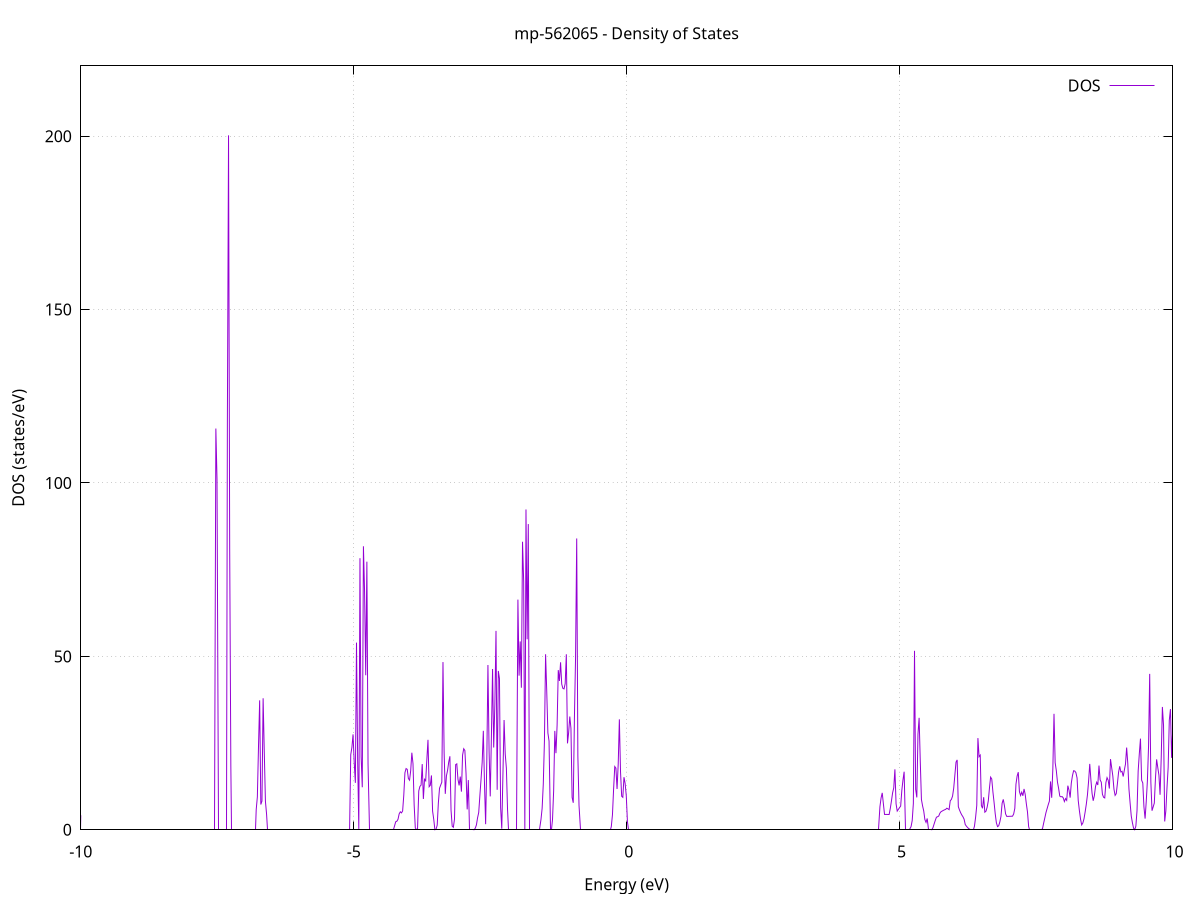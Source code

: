 set title 'mp-562065 - Density of States'
set xlabel 'Energy (eV)'
set ylabel 'DOS (states/eV)'
set grid
set xrange [-10:10]
set yrange [0:220.283]
set xzeroaxis lt -1
set terminal png size 800,600
set output 'mp-562065_dos_gnuplot.png'
plot '-' using 1:2 with lines title 'DOS'
-24.126800 0.000000
-24.105700 0.000000
-24.084500 0.000000
-24.063400 0.000000
-24.042300 0.000000
-24.021200 0.000000
-24.000000 0.000000
-23.978900 0.000000
-23.957800 0.000000
-23.936700 0.000000
-23.915600 0.000000
-23.894400 0.000000
-23.873300 0.000000
-23.852200 0.000000
-23.831100 0.000000
-23.810000 0.000000
-23.788800 0.000000
-23.767700 0.000000
-23.746600 0.000000
-23.725500 0.000000
-23.704400 0.000000
-23.683200 0.000000
-23.662100 0.000000
-23.641000 0.000000
-23.619900 0.000000
-23.598800 0.000000
-23.577600 0.000000
-23.556500 0.000000
-23.535400 0.000000
-23.514300 0.000000
-23.493100 0.000000
-23.472000 0.000000
-23.450900 0.000000
-23.429800 0.000000
-23.408700 0.000000
-23.387500 0.000000
-23.366400 0.000000
-23.345300 0.000000
-23.324200 0.000000
-23.303100 0.000000
-23.281900 0.000000
-23.260800 0.000000
-23.239700 0.000000
-23.218600 0.000000
-23.197500 0.000000
-23.176300 0.000000
-23.155200 0.000000
-23.134100 0.000000
-23.113000 0.000000
-23.091800 0.000000
-23.070700 0.000000
-23.049600 0.000000
-23.028500 0.000000
-23.007400 0.000000
-22.986200 0.000000
-22.965100 0.000000
-22.944000 0.000000
-22.922900 0.000000
-22.901800 0.000000
-22.880600 0.000000
-22.859500 0.000000
-22.838400 0.000000
-22.817300 0.000000
-22.796200 0.000000
-22.775000 0.000000
-22.753900 0.000000
-22.732800 0.000000
-22.711700 0.000000
-22.690500 0.000000
-22.669400 0.000000
-22.648300 0.000000
-22.627200 0.000000
-22.606100 0.000000
-22.584900 0.000000
-22.563800 0.000000
-22.542700 0.000000
-22.521600 0.000000
-22.500500 0.000000
-22.479300 0.000000
-22.458200 0.000000
-22.437100 0.000000
-22.416000 0.000000
-22.394900 0.000000
-22.373700 0.000000
-22.352600 0.000000
-22.331500 0.000000
-22.310400 0.000000
-22.289200 0.000000
-22.268100 0.000000
-22.247000 0.000000
-22.225900 0.000000
-22.204800 21.572200
-22.183600 105.161000
-22.162500 53.562000
-22.141400 0.000000
-22.120300 0.000000
-22.099200 0.000000
-22.078000 0.000000
-22.056900 0.000000
-22.035800 0.000000
-22.014700 0.000000
-21.993600 0.000000
-21.972400 0.000000
-21.951300 0.000000
-21.930200 0.000000
-21.909100 0.000000
-21.887900 0.000000
-21.866800 0.000000
-21.845700 0.000000
-21.824600 0.000000
-21.803500 0.000000
-21.782300 0.000000
-21.761200 0.000000
-21.740100 0.000000
-21.719000 0.000000
-21.697900 0.000000
-21.676700 0.000000
-21.655600 0.000000
-21.634500 0.000000
-21.613400 0.000000
-21.592300 0.000000
-21.571100 0.000000
-21.550000 0.000000
-21.528900 0.000000
-21.507800 0.000000
-21.486700 0.000000
-21.465500 0.000000
-21.444400 0.000000
-21.423300 0.000000
-21.402200 0.000000
-21.381000 0.000000
-21.359900 0.000000
-21.338800 0.000000
-21.317700 0.000000
-21.296600 0.000000
-21.275400 0.000000
-21.254300 0.000000
-21.233200 0.000000
-21.212100 0.000000
-21.191000 0.000000
-21.169800 0.000000
-21.148700 0.000000
-21.127600 0.000000
-21.106500 0.000000
-21.085400 0.000000
-21.064200 0.000000
-21.043100 0.000000
-21.022000 0.000000
-21.000900 0.000000
-20.979700 0.000000
-20.958600 0.000000
-20.937500 0.000000
-20.916400 0.000000
-20.895300 0.000000
-20.874100 0.000000
-20.853000 0.000000
-20.831900 0.000000
-20.810800 0.000000
-20.789700 0.000000
-20.768500 0.000000
-20.747400 0.000000
-20.726300 0.000000
-20.705200 0.000000
-20.684100 0.000000
-20.662900 0.000000
-20.641800 0.000000
-20.620700 0.000000
-20.599600 0.000000
-20.578400 0.000000
-20.557300 0.000000
-20.536200 0.000000
-20.515100 59.068400
-20.494000 0.000000
-20.472800 104.398100
-20.451700 0.000000
-20.430600 0.000000
-20.409500 0.000000
-20.388400 0.000000
-20.367200 0.000000
-20.346100 0.000000
-20.325000 0.000000
-20.303900 0.000000
-20.282800 0.000000
-20.261600 219.777800
-20.240500 0.000000
-20.219400 0.000000
-20.198300 0.000000
-20.177100 0.000000
-20.156000 0.000000
-20.134900 0.000000
-20.113800 0.000000
-20.092700 0.000000
-20.071500 0.000000
-20.050400 0.000000
-20.029300 0.000000
-20.008200 0.000000
-19.987100 0.000000
-19.965900 416.007400
-19.944800 0.000000
-19.923700 0.000000
-19.902600 0.000000
-19.881500 0.000000
-19.860300 0.000000
-19.839200 0.000000
-19.818100 0.000000
-19.797000 0.000000
-19.775800 0.000000
-19.754700 0.000000
-19.733600 0.000000
-19.712500 0.000000
-19.691400 0.000000
-19.670200 0.000000
-19.649100 0.000000
-19.628000 0.000000
-19.606900 0.000000
-19.585800 0.000000
-19.564600 0.000000
-19.543500 0.000000
-19.522400 0.000000
-19.501300 0.000000
-19.480200 0.000000
-19.459000 0.000000
-19.437900 0.000000
-19.416800 0.000000
-19.395700 0.000000
-19.374600 0.000000
-19.353400 0.000000
-19.332300 0.000000
-19.311200 0.000000
-19.290100 0.000000
-19.268900 0.000000
-19.247800 0.000000
-19.226700 0.000000
-19.205600 0.000000
-19.184500 0.000000
-19.163300 0.000000
-19.142200 0.000000
-19.121100 0.000000
-19.100000 0.000000
-19.078900 0.000000
-19.057700 0.000000
-19.036600 0.000000
-19.015500 371.354800
-18.994400 0.000000
-18.973300 150.898400
-18.952100 23.379700
-18.931000 0.000000
-18.909900 0.000000
-18.888800 0.000000
-18.867600 0.000000
-18.846500 0.000000
-18.825400 0.000000
-18.804300 0.000000
-18.783200 0.000000
-18.762000 0.000000
-18.740900 0.000000
-18.719800 0.000000
-18.698700 0.000000
-18.677600 0.000000
-18.656400 0.000000
-18.635300 0.000000
-18.614200 0.000000
-18.593100 0.000000
-18.572000 0.000000
-18.550800 0.000000
-18.529700 0.000000
-18.508600 0.000000
-18.487500 0.000000
-18.466300 0.000000
-18.445200 0.000000
-18.424100 0.000000
-18.403000 0.000000
-18.381900 0.000000
-18.360700 0.000000
-18.339600 0.000000
-18.318500 0.000000
-18.297400 0.000000
-18.276300 0.000000
-18.255100 0.000000
-18.234000 0.000000
-18.212900 0.000000
-18.191800 0.000000
-18.170700 0.000000
-18.149500 0.000000
-18.128400 0.000000
-18.107300 0.000000
-18.086200 0.000000
-18.065000 0.000000
-18.043900 0.000000
-18.022800 0.000000
-18.001700 47.413800
-17.980600 56.387500
-17.959400 0.000000
-17.938300 202.748300
-17.917200 0.000000
-17.896100 0.000000
-17.875000 0.000000
-17.853800 0.000000
-17.832700 0.000000
-17.811600 0.000000
-17.790500 0.000000
-17.769400 0.000000
-17.748200 0.000000
-17.727100 0.000000
-17.706000 0.000000
-17.684900 0.000000
-17.663700 0.000000
-17.642600 0.000000
-17.621500 0.000000
-17.600400 0.000000
-17.579300 0.000000
-17.558100 0.000000
-17.537000 0.000000
-17.515900 0.000000
-17.494800 0.000000
-17.473700 0.000000
-17.452500 0.000000
-17.431400 0.000000
-17.410300 0.000000
-17.389200 0.000000
-17.368100 0.000000
-17.346900 0.000000
-17.325800 0.000000
-17.304700 0.000000
-17.283600 0.000000
-17.262500 0.000000
-17.241300 0.000000
-17.220200 0.000000
-17.199100 0.000000
-17.178000 0.000000
-17.156800 0.000000
-17.135700 0.000000
-17.114600 0.000000
-17.093500 0.000000
-17.072400 0.000000
-17.051200 0.000000
-17.030100 0.000000
-17.009000 0.000000
-16.987900 0.000000
-16.966800 0.000000
-16.945600 0.000000
-16.924500 0.000000
-16.903400 0.000000
-16.882300 0.000000
-16.861200 0.000000
-16.840000 0.000000
-16.818900 0.000000
-16.797800 0.000000
-16.776700 0.000000
-16.755500 0.000000
-16.734400 0.000000
-16.713300 0.000000
-16.692200 0.000000
-16.671100 0.000000
-16.649900 0.000000
-16.628800 0.000000
-16.607700 0.000000
-16.586600 0.000000
-16.565500 0.000000
-16.544300 0.000000
-16.523200 0.000000
-16.502100 0.000000
-16.481000 0.000000
-16.459900 0.000000
-16.438700 0.000000
-16.417600 0.000000
-16.396500 0.000000
-16.375400 0.000000
-16.354200 0.000000
-16.333100 0.000000
-16.312000 0.000000
-16.290900 0.000000
-16.269800 0.000000
-16.248600 0.000000
-16.227500 0.000000
-16.206400 0.000000
-16.185300 0.000000
-16.164200 0.000000
-16.143000 0.000000
-16.121900 0.000000
-16.100800 0.000000
-16.079700 0.000000
-16.058600 0.000000
-16.037400 0.000000
-16.016300 0.000000
-15.995200 0.000000
-15.974100 0.000000
-15.952900 0.000000
-15.931800 0.000000
-15.910700 0.000000
-15.889600 0.000000
-15.868500 0.000000
-15.847300 0.000000
-15.826200 0.000000
-15.805100 0.000000
-15.784000 0.000000
-15.762900 0.000000
-15.741700 0.000000
-15.720600 0.000000
-15.699500 0.000000
-15.678400 0.000000
-15.657300 0.000000
-15.636100 0.000000
-15.615000 0.000000
-15.593900 0.000000
-15.572800 0.000000
-15.551600 0.000000
-15.530500 0.000000
-15.509400 0.000000
-15.488300 0.000000
-15.467200 0.000000
-15.446000 0.000000
-15.424900 0.000000
-15.403800 0.000000
-15.382700 0.000000
-15.361600 0.000000
-15.340400 0.000000
-15.319300 0.000000
-15.298200 0.000000
-15.277100 0.000000
-15.256000 0.000000
-15.234800 0.000000
-15.213700 0.000000
-15.192600 0.000000
-15.171500 0.000000
-15.150400 0.000000
-15.129200 0.000000
-15.108100 0.000000
-15.087000 0.000000
-15.065900 0.000000
-15.044700 0.000000
-15.023600 0.000000
-15.002500 0.000000
-14.981400 0.000000
-14.960300 0.000000
-14.939100 0.000000
-14.918000 0.000000
-14.896900 0.000000
-14.875800 0.000000
-14.854700 0.000000
-14.833500 0.000000
-14.812400 0.000000
-14.791300 0.000000
-14.770200 0.000000
-14.749100 0.000000
-14.727900 0.000000
-14.706800 0.000000
-14.685700 0.000000
-14.664600 0.000000
-14.643400 0.000000
-14.622300 0.000000
-14.601200 0.000000
-14.580100 0.000000
-14.559000 0.000000
-14.537800 0.000000
-14.516700 0.000000
-14.495600 0.000000
-14.474500 0.000000
-14.453400 0.000000
-14.432200 0.000000
-14.411100 0.000000
-14.390000 0.000000
-14.368900 0.000000
-14.347800 0.000000
-14.326600 0.000000
-14.305500 0.000000
-14.284400 0.000000
-14.263300 0.000000
-14.242100 0.000000
-14.221000 0.000000
-14.199900 0.000000
-14.178800 0.000000
-14.157700 0.000000
-14.136500 0.000000
-14.115400 0.000000
-14.094300 0.000000
-14.073200 0.000000
-14.052100 0.000000
-14.030900 0.000000
-14.009800 0.000000
-13.988700 0.000000
-13.967600 0.000000
-13.946500 0.000000
-13.925300 0.000000
-13.904200 0.000000
-13.883100 0.000000
-13.862000 0.000000
-13.840800 0.000000
-13.819700 0.000000
-13.798600 0.000000
-13.777500 0.000000
-13.756400 0.000000
-13.735200 0.000000
-13.714100 0.000000
-13.693000 0.000000
-13.671900 0.000000
-13.650800 0.000000
-13.629600 0.000000
-13.608500 0.000000
-13.587400 0.000000
-13.566300 0.000000
-13.545200 0.000000
-13.524000 0.000000
-13.502900 0.000000
-13.481800 0.000000
-13.460700 0.000000
-13.439500 0.000000
-13.418400 0.000000
-13.397300 0.000000
-13.376200 0.000000
-13.355100 0.000000
-13.333900 0.000000
-13.312800 0.000000
-13.291700 0.000000
-13.270600 0.000000
-13.249500 0.000000
-13.228300 0.000000
-13.207200 0.000000
-13.186100 0.000000
-13.165000 0.000000
-13.143900 0.000000
-13.122700 0.000000
-13.101600 0.000000
-13.080500 0.000000
-13.059400 0.000000
-13.038300 0.000000
-13.017100 0.000000
-12.996000 0.000000
-12.974900 0.000000
-12.953800 0.000000
-12.932600 0.000000
-12.911500 0.000000
-12.890400 0.000000
-12.869300 0.000000
-12.848200 0.000000
-12.827000 0.000000
-12.805900 0.000000
-12.784800 0.000000
-12.763700 0.000000
-12.742600 0.000000
-12.721400 0.000000
-12.700300 0.000000
-12.679200 0.000000
-12.658100 0.000000
-12.637000 0.000000
-12.615800 0.000000
-12.594700 0.000000
-12.573600 0.000000
-12.552500 0.000000
-12.531300 0.000000
-12.510200 0.000000
-12.489100 0.000000
-12.468000 0.000000
-12.446900 0.000000
-12.425700 0.000000
-12.404600 0.000000
-12.383500 0.000000
-12.362400 0.000000
-12.341300 0.000000
-12.320100 0.000000
-12.299000 0.000000
-12.277900 0.000000
-12.256800 0.000000
-12.235700 0.000000
-12.214500 0.000000
-12.193400 0.000000
-12.172300 0.000000
-12.151200 0.000000
-12.130000 0.000000
-12.108900 0.000000
-12.087800 0.000000
-12.066700 0.000000
-12.045600 0.000000
-12.024400 0.000000
-12.003300 0.000000
-11.982200 0.000000
-11.961100 0.000000
-11.940000 0.000000
-11.918800 0.000000
-11.897700 0.000000
-11.876600 0.000000
-11.855500 0.000000
-11.834400 0.000000
-11.813200 0.000000
-11.792100 0.000000
-11.771000 0.000000
-11.749900 0.000000
-11.728700 0.000000
-11.707600 0.000000
-11.686500 0.000000
-11.665400 0.000000
-11.644300 0.000000
-11.623100 0.000000
-11.602000 0.000000
-11.580900 0.000000
-11.559800 0.000000
-11.538700 0.000000
-11.517500 0.000000
-11.496400 0.000000
-11.475300 0.000000
-11.454200 0.000000
-11.433100 0.000000
-11.411900 0.000000
-11.390800 0.000000
-11.369700 0.000000
-11.348600 0.000000
-11.327500 0.000000
-11.306300 0.000000
-11.285200 0.000000
-11.264100 0.000000
-11.243000 0.000000
-11.221800 0.000000
-11.200700 0.000000
-11.179600 0.000000
-11.158500 0.000000
-11.137400 0.000000
-11.116200 0.000000
-11.095100 0.000000
-11.074000 0.000000
-11.052900 0.000000
-11.031800 0.000000
-11.010600 0.000000
-10.989500 0.000000
-10.968400 0.000000
-10.947300 0.000000
-10.926200 0.000000
-10.905000 0.676300
-10.883900 68.681500
-10.862800 84.867200
-10.841700 18.484900
-10.820500 0.000000
-10.799400 0.000000
-10.778300 0.000000
-10.757200 0.000000
-10.736100 0.000000
-10.714900 0.000000
-10.693800 0.000000
-10.672700 0.000000
-10.651600 0.000000
-10.630500 0.000000
-10.609300 0.000000
-10.588200 0.000000
-10.567100 0.000000
-10.546000 0.000000
-10.524900 0.000000
-10.503700 0.000000
-10.482600 0.000000
-10.461500 0.000000
-10.440400 0.000000
-10.419200 0.000000
-10.398100 15.605800
-10.377000 67.576800
-10.355900 82.875000
-10.334800 0.000000
-10.313600 0.000000
-10.292500 0.000000
-10.271400 0.000000
-10.250300 0.000000
-10.229200 0.000000
-10.208000 0.000000
-10.186900 0.000000
-10.165800 0.000000
-10.144700 0.000000
-10.123600 0.000000
-10.102400 0.000000
-10.081300 15.354600
-10.060200 59.572700
-10.039100 64.663800
-10.017900 27.513200
-9.996800 0.000000
-9.975700 0.000000
-9.954600 0.000000
-9.933500 0.000000
-9.912300 0.000000
-9.891200 0.000000
-9.870100 0.000000
-9.849000 0.000000
-9.827900 0.000000
-9.806700 0.000000
-9.785600 0.000000
-9.764500 0.000000
-9.743400 0.000000
-9.722300 0.000000
-9.701100 0.000000
-9.680000 0.000000
-9.658900 0.000000
-9.637800 0.000000
-9.616600 0.000000
-9.595500 0.000000
-9.574400 0.000000
-9.553300 0.000000
-9.532200 0.000000
-9.511000 0.000000
-9.489900 0.000000
-9.468800 0.000000
-9.447700 0.000000
-9.426600 0.000000
-9.405400 0.000000
-9.384300 0.000000
-9.363200 0.000000
-9.342100 0.000000
-9.321000 0.000000
-9.299800 0.000000
-9.278700 0.000000
-9.257600 0.000000
-9.236500 0.000000
-9.215400 0.000000
-9.194200 0.000000
-9.173100 0.000000
-9.152000 0.000000
-9.130900 0.000000
-9.109700 0.000000
-9.088600 0.000000
-9.067500 0.000000
-9.046400 0.000000
-9.025300 0.000000
-9.004100 0.000000
-8.983000 0.000000
-8.961900 0.000000
-8.940800 0.000000
-8.919700 0.000000
-8.898500 0.000000
-8.877400 0.000000
-8.856300 0.000000
-8.835200 0.000000
-8.814100 0.000000
-8.792900 0.000000
-8.771800 0.000000
-8.750700 0.000000
-8.729600 0.000000
-8.708400 0.000000
-8.687300 0.000000
-8.666200 0.000000
-8.645100 0.000000
-8.624000 0.000000
-8.602800 0.000000
-8.581700 0.000000
-8.560600 0.000000
-8.539500 0.000000
-8.518400 0.000000
-8.497200 0.000000
-8.476100 0.000000
-8.455000 0.000000
-8.433900 0.000000
-8.412800 0.000000
-8.391600 0.000000
-8.370500 0.000000
-8.349400 0.000000
-8.328300 0.000000
-8.307100 0.000000
-8.286000 0.000000
-8.264900 0.000000
-8.243800 0.000000
-8.222700 0.000000
-8.201500 0.000000
-8.180400 0.000000
-8.159300 0.000000
-8.138200 0.000000
-8.117100 0.000000
-8.095900 0.000000
-8.074800 0.000000
-8.053700 0.000000
-8.032600 0.000000
-8.011500 0.000000
-7.990300 0.000000
-7.969200 0.000000
-7.948100 0.000000
-7.927000 0.000000
-7.905800 0.000000
-7.884700 0.000000
-7.863600 0.000000
-7.842500 0.000000
-7.821400 0.000000
-7.800200 0.000000
-7.779100 0.000000
-7.758000 0.000000
-7.736900 0.000000
-7.715800 0.000000
-7.694600 0.000000
-7.673500 0.000000
-7.652400 0.000000
-7.631300 0.000000
-7.610200 0.000000
-7.589000 0.000000
-7.567900 0.000000
-7.546800 0.000000
-7.525700 115.705500
-7.504500 101.117400
-7.483400 0.000000
-7.462300 0.000000
-7.441200 0.000000
-7.420100 0.000000
-7.398900 0.000000
-7.377800 0.000000
-7.356700 0.000000
-7.335600 0.000000
-7.314500 117.747800
-7.293300 200.257300
-7.272200 80.690200
-7.251100 18.277200
-7.230000 0.000000
-7.208900 0.000000
-7.187700 0.000000
-7.166600 0.000000
-7.145500 0.000000
-7.124400 0.000000
-7.103300 0.000000
-7.082100 0.000000
-7.061000 0.000000
-7.039900 0.000000
-7.018800 0.000000
-6.997600 0.000000
-6.976500 0.000000
-6.955400 0.000000
-6.934300 0.000000
-6.913200 0.000000
-6.892000 0.000000
-6.870900 0.000000
-6.849800 0.000000
-6.828700 0.000000
-6.807600 0.000000
-6.786400 5.817400
-6.765300 9.480800
-6.744200 24.183800
-6.723100 37.332500
-6.702000 7.287400
-6.680800 8.277600
-6.659700 37.913200
-6.638600 22.484000
-6.617500 8.189900
-6.596300 4.470800
-6.575200 0.000000
-6.554100 0.000000
-6.533000 0.000000
-6.511900 0.000000
-6.490700 0.000000
-6.469600 0.000000
-6.448500 0.000000
-6.427400 0.000000
-6.406300 0.000000
-6.385100 0.000000
-6.364000 0.000000
-6.342900 0.000000
-6.321800 0.000000
-6.300700 0.000000
-6.279500 0.000000
-6.258400 0.000000
-6.237300 0.000000
-6.216200 0.000000
-6.195000 0.000000
-6.173900 0.000000
-6.152800 0.000000
-6.131700 0.000000
-6.110600 0.000000
-6.089400 0.000000
-6.068300 0.000000
-6.047200 0.000000
-6.026100 0.000000
-6.005000 0.000000
-5.983800 0.000000
-5.962700 0.000000
-5.941600 0.000000
-5.920500 0.000000
-5.899400 0.000000
-5.878200 0.000000
-5.857100 0.000000
-5.836000 0.000000
-5.814900 0.000000
-5.793700 0.000000
-5.772600 0.000000
-5.751500 0.000000
-5.730400 0.000000
-5.709300 0.000000
-5.688100 0.000000
-5.667000 0.000000
-5.645900 0.000000
-5.624800 0.000000
-5.603700 0.000000
-5.582500 0.000000
-5.561400 0.000000
-5.540300 0.000000
-5.519200 0.000000
-5.498100 0.000000
-5.476900 0.000000
-5.455800 0.000000
-5.434700 0.000000
-5.413600 0.000000
-5.392400 0.000000
-5.371300 0.000000
-5.350200 0.000000
-5.329100 0.000000
-5.308000 0.000000
-5.286800 0.000000
-5.265700 0.000000
-5.244600 0.000000
-5.223500 0.000000
-5.202400 0.000000
-5.181200 0.000000
-5.160100 0.000000
-5.139000 0.000000
-5.117900 0.000000
-5.096800 0.000000
-5.075600 0.124400
-5.054500 21.639500
-5.033400 23.743100
-5.012300 27.513300
-4.991200 19.485900
-4.970000 13.531600
-4.948900 53.978400
-4.927800 20.090100
-4.906700 0.241800
-4.885500 78.308200
-4.864400 21.073500
-4.843300 12.254800
-4.822200 81.747200
-4.801100 68.624700
-4.779900 44.564800
-4.758800 77.320000
-4.737700 19.036500
-4.716600 0.000000
-4.695500 0.000000
-4.674300 0.000000
-4.653200 0.000000
-4.632100 0.000000
-4.611000 0.000000
-4.589900 0.000000
-4.568700 0.000000
-4.547600 0.000000
-4.526500 0.000000
-4.505400 0.000000
-4.484200 0.000000
-4.463100 0.000000
-4.442000 0.000000
-4.420900 0.000000
-4.399800 0.000000
-4.378600 0.000000
-4.357500 0.000000
-4.336400 0.000000
-4.315300 0.000000
-4.294200 0.000000
-4.273000 0.000000
-4.251900 1.121600
-4.230800 2.309300
-4.209700 2.461400
-4.188600 3.024400
-4.167400 4.581300
-4.146300 5.179000
-4.125200 4.869100
-4.104100 5.414200
-4.082900 9.944000
-4.061800 16.452200
-4.040700 17.655200
-4.019600 17.429100
-3.998500 14.767000
-3.977300 14.301900
-3.956200 17.064900
-3.935100 22.219700
-3.914000 19.074400
-3.892900 7.205000
-3.871700 0.520000
-3.850600 0.000000
-3.829500 0.000000
-3.808400 11.201800
-3.787300 12.502800
-3.766100 12.880400
-3.745000 18.945000
-3.723900 8.874500
-3.702800 14.552400
-3.681600 14.122300
-3.660500 20.221800
-3.639400 25.933600
-3.618300 12.416200
-3.597200 12.825600
-3.576000 15.674500
-3.554900 5.376500
-3.533800 2.978700
-3.512700 0.000000
-3.491600 0.153400
-3.470400 1.350100
-3.449300 7.752200
-3.428200 11.974000
-3.407100 12.860700
-3.386000 13.736700
-3.364800 48.364600
-3.343700 22.220600
-3.322600 10.359400
-3.301500 15.547800
-3.280300 17.160100
-3.259200 19.559200
-3.238100 21.197500
-3.217000 5.618400
-3.195900 1.034600
-3.174700 0.715600
-3.153600 3.081900
-3.132500 18.788000
-3.111400 19.010600
-3.090300 14.585100
-3.069100 12.788300
-3.048000 15.345600
-3.026900 10.991300
-3.005800 21.535300
-2.984700 23.369100
-2.963500 22.849900
-2.942400 16.189100
-2.921300 5.871000
-2.900200 14.333400
-2.879100 0.000000
-2.857900 0.000000
-2.836800 0.000000
-2.815700 0.000000
-2.794600 0.004200
-2.773400 0.446800
-2.752300 1.382500
-2.731200 3.442300
-2.710100 4.978000
-2.689000 9.809400
-2.667800 14.477400
-2.646700 19.446200
-2.625600 28.531500
-2.604500 13.431800
-2.583400 1.611900
-2.562200 19.557900
-2.541100 47.518400
-2.520000 22.590500
-2.498900 9.618600
-2.477800 26.699600
-2.456600 46.350200
-2.435500 23.712400
-2.414400 36.086600
-2.393300 57.363500
-2.372100 11.537600
-2.351000 45.804600
-2.329900 43.621200
-2.308800 6.395700
-2.287700 0.303700
-2.266500 15.923200
-2.245400 31.647800
-2.224300 21.811700
-2.203200 17.779100
-2.182100 5.854900
-2.160900 0.000000
-2.139800 0.000000
-2.118700 0.000000
-2.097600 0.000000
-2.076500 0.000000
-2.055300 0.000000
-2.034200 0.000000
-2.013100 0.000000
-1.992000 66.373400
-1.970800 44.448200
-1.949700 54.318000
-1.928600 40.960800
-1.907500 83.060400
-1.886400 71.565200
-1.865200 0.000000
-1.844100 92.360200
-1.823000 54.940800
-1.801900 88.152400
-1.780800 0.000000
-1.759600 0.000000
-1.738500 0.000000
-1.717400 0.000000
-1.696300 0.000000
-1.675200 0.000000
-1.654000 0.000000
-1.632900 0.000000
-1.611800 0.000000
-1.590700 0.000000
-1.569500 2.941100
-1.548400 6.161300
-1.527300 13.096700
-1.506200 25.541000
-1.485100 50.616900
-1.463900 39.963300
-1.442800 27.924400
-1.421700 25.584900
-1.400600 0.000000
-1.379500 0.000000
-1.358300 2.927000
-1.337200 11.242700
-1.316100 28.511500
-1.295000 22.080900
-1.273900 30.173600
-1.252700 46.046100
-1.231600 42.919300
-1.210500 48.287100
-1.189400 42.004200
-1.168200 40.774100
-1.147100 40.622300
-1.126000 42.159500
-1.104900 50.609100
-1.083800 24.915600
-1.062600 28.033100
-1.041500 32.662200
-1.020400 29.249200
-0.999300 9.349200
-0.978200 7.781300
-0.957000 32.151200
-0.935900 49.666400
-0.914800 83.997400
-0.893700 21.241900
-0.872600 7.039700
-0.851400 0.000000
-0.830300 0.000000
-0.809200 0.000000
-0.788100 0.000000
-0.767000 0.000000
-0.745800 0.000000
-0.724700 0.000000
-0.703600 0.000000
-0.682500 0.000000
-0.661300 0.000000
-0.640200 0.000000
-0.619100 0.000000
-0.598000 0.000000
-0.576900 0.000000
-0.555700 0.000000
-0.534600 0.000000
-0.513500 0.000000
-0.492400 0.000000
-0.471300 0.000000
-0.450100 0.000000
-0.429000 0.000000
-0.407900 0.000000
-0.386800 0.000000
-0.365700 0.000000
-0.344500 0.000000
-0.323400 0.000000
-0.302300 0.000000
-0.281200 0.917300
-0.260000 4.302300
-0.238900 11.750800
-0.217800 18.229900
-0.196700 17.763700
-0.175600 11.762400
-0.154400 18.999200
-0.133300 31.848900
-0.112200 16.721500
-0.091100 9.669600
-0.070000 9.357400
-0.048800 15.159900
-0.027700 13.376600
-0.006600 9.764000
0.014500 2.315900
0.035600 0.000400
0.056800 0.000000
0.077900 0.000000
0.099000 0.000000
0.120100 0.000000
0.141300 0.000000
0.162400 0.000000
0.183500 0.000000
0.204600 0.000000
0.225700 0.000000
0.246900 0.000000
0.268000 0.000000
0.289100 0.000000
0.310200 0.000000
0.331300 0.000000
0.352500 0.000000
0.373600 0.000000
0.394700 0.000000
0.415800 0.000000
0.436900 0.000000
0.458100 0.000000
0.479200 0.000000
0.500300 0.000000
0.521400 0.000000
0.542600 0.000000
0.563700 0.000000
0.584800 0.000000
0.605900 0.000000
0.627000 0.000000
0.648200 0.000000
0.669300 0.000000
0.690400 0.000000
0.711500 0.000000
0.732600 0.000000
0.753800 0.000000
0.774900 0.000000
0.796000 0.000000
0.817100 0.000000
0.838200 0.000000
0.859400 0.000000
0.880500 0.000000
0.901600 0.000000
0.922700 0.000000
0.943900 0.000000
0.965000 0.000000
0.986100 0.000000
1.007200 0.000000
1.028300 0.000000
1.049500 0.000000
1.070600 0.000000
1.091700 0.000000
1.112800 0.000000
1.133900 0.000000
1.155100 0.000000
1.176200 0.000000
1.197300 0.000000
1.218400 0.000000
1.239500 0.000000
1.260700 0.000000
1.281800 0.000000
1.302900 0.000000
1.324000 0.000000
1.345100 0.000000
1.366300 0.000000
1.387400 0.000000
1.408500 0.000000
1.429600 0.000000
1.450800 0.000000
1.471900 0.000000
1.493000 0.000000
1.514100 0.000000
1.535200 0.000000
1.556400 0.000000
1.577500 0.000000
1.598600 0.000000
1.619700 0.000000
1.640800 0.000000
1.662000 0.000000
1.683100 0.000000
1.704200 0.000000
1.725300 0.000000
1.746400 0.000000
1.767600 0.000000
1.788700 0.000000
1.809800 0.000000
1.830900 0.000000
1.852100 0.000000
1.873200 0.000000
1.894300 0.000000
1.915400 0.000000
1.936500 0.000000
1.957700 0.000000
1.978800 0.000000
1.999900 0.000000
2.021000 0.000000
2.042100 0.000000
2.063300 0.000000
2.084400 0.000000
2.105500 0.000000
2.126600 0.000000
2.147700 0.000000
2.168900 0.000000
2.190000 0.000000
2.211100 0.000000
2.232200 0.000000
2.253400 0.000000
2.274500 0.000000
2.295600 0.000000
2.316700 0.000000
2.337800 0.000000
2.359000 0.000000
2.380100 0.000000
2.401200 0.000000
2.422300 0.000000
2.443400 0.000000
2.464600 0.000000
2.485700 0.000000
2.506800 0.000000
2.527900 0.000000
2.549000 0.000000
2.570200 0.000000
2.591300 0.000000
2.612400 0.000000
2.633500 0.000000
2.654700 0.000000
2.675800 0.000000
2.696900 0.000000
2.718000 0.000000
2.739100 0.000000
2.760300 0.000000
2.781400 0.000000
2.802500 0.000000
2.823600 0.000000
2.844700 0.000000
2.865900 0.000000
2.887000 0.000000
2.908100 0.000000
2.929200 0.000000
2.950300 0.000000
2.971500 0.000000
2.992600 0.000000
3.013700 0.000000
3.034800 0.000000
3.056000 0.000000
3.077100 0.000000
3.098200 0.000000
3.119300 0.000000
3.140400 0.000000
3.161600 0.000000
3.182700 0.000000
3.203800 0.000000
3.224900 0.000000
3.246000 0.000000
3.267200 0.000000
3.288300 0.000000
3.309400 0.000000
3.330500 0.000000
3.351600 0.000000
3.372800 0.000000
3.393900 0.000000
3.415000 0.000000
3.436100 0.000000
3.457200 0.000000
3.478400 0.000000
3.499500 0.000000
3.520600 0.000000
3.541700 0.000000
3.562900 0.000000
3.584000 0.000000
3.605100 0.000000
3.626200 0.000000
3.647300 0.000000
3.668500 0.000000
3.689600 0.000000
3.710700 0.000000
3.731800 0.000000
3.752900 0.000000
3.774100 0.000000
3.795200 0.000000
3.816300 0.000000
3.837400 0.000000
3.858500 0.000000
3.879700 0.000000
3.900800 0.000000
3.921900 0.000000
3.943000 0.000000
3.964200 0.000000
3.985300 0.000000
4.006400 0.000000
4.027500 0.000000
4.048600 0.000000
4.069800 0.000000
4.090900 0.000000
4.112000 0.000000
4.133100 0.000000
4.154200 0.000000
4.175400 0.000000
4.196500 0.000000
4.217600 0.000000
4.238700 0.000000
4.259800 0.000000
4.281000 0.000000
4.302100 0.000000
4.323200 0.000000
4.344300 0.000000
4.365500 0.000000
4.386600 0.000000
4.407700 0.000000
4.428800 0.000000
4.449900 0.000000
4.471100 0.000000
4.492200 0.000000
4.513300 0.000000
4.534400 0.000000
4.555500 0.000000
4.576700 0.000000
4.597800 0.000000
4.618900 0.000000
4.640000 6.620600
4.661100 9.168200
4.682300 10.644100
4.703400 7.497100
4.724500 4.425900
4.745600 4.421200
4.766800 4.417000
4.787900 4.413200
4.809000 4.410000
4.830100 6.169100
4.851200 8.301500
4.872400 10.658900
4.893500 12.090300
4.914600 17.430000
4.935700 7.491300
4.956800 5.398900
4.978000 5.886800
4.999100 6.368100
5.020200 6.842700
5.041300 11.374700
5.062400 14.376700
5.083600 16.741100
5.104700 0.000000
5.125800 0.000000
5.146900 0.000000
5.168100 0.000000
5.189200 0.000000
5.210300 0.902900
5.231400 2.653200
5.252500 7.567400
5.273700 51.618100
5.294800 11.639100
5.315900 9.331700
5.337000 27.548600
5.358100 32.282000
5.379300 19.683400
5.400400 8.728500
5.421500 6.896800
5.442600 5.410300
5.463700 2.925800
5.484900 2.127600
5.506000 3.256700
5.527100 0.000000
5.548200 0.000000
5.569300 0.000000
5.590500 0.014100
5.611600 0.603800
5.632700 1.660800
5.653800 2.689400
5.675000 3.618400
5.696100 3.760400
5.717200 3.949300
5.738300 4.781800
5.759400 5.210400
5.780600 5.400100
5.801700 5.586700
5.822800 5.748000
5.843900 5.883900
5.865000 6.213100
5.886200 6.040400
5.907300 5.803500
5.928400 8.366800
5.949500 8.752000
5.970600 9.710600
5.991800 11.990900
6.012900 15.747600
6.034000 19.508500
6.055100 20.147600
6.076300 6.660200
6.097400 5.722100
6.118500 4.926200
6.139600 4.272600
6.160700 3.761300
6.181900 3.066500
6.203000 1.526200
6.224100 1.044100
6.245200 0.655600
6.266300 0.351200
6.287500 0.131200
6.308600 0.000000
6.329700 0.000000
6.350800 0.000000
6.371900 1.029000
6.393100 3.627100
6.414200 7.021500
6.435300 26.439700
6.456400 21.073500
6.477600 21.518000
6.498700 6.967600
6.519800 6.194300
6.540900 9.390800
6.562000 5.067700
6.583200 5.361000
6.604300 6.508100
6.625400 8.338400
6.646500 12.020300
6.667600 15.182800
6.688800 14.646900
6.709900 10.945100
6.731000 7.938600
6.752100 4.630400
6.773200 2.054900
6.794400 0.913900
6.815500 1.133300
6.836600 2.237700
6.857700 3.859800
6.878900 7.667300
6.900000 8.761100
6.921100 6.923700
6.942200 4.579500
6.963300 3.858900
6.984500 3.867800
7.005600 3.878100
7.026700 3.889700
7.047800 3.902600
7.068900 3.916900
7.090100 4.545400
7.111200 6.160200
7.132300 13.142500
7.153400 15.492100
7.174500 16.605800
7.195700 10.980300
7.216800 9.885800
7.237900 10.837100
7.259000 9.802100
7.280200 11.770400
7.301300 10.241000
7.322400 7.492200
7.343500 5.109600
7.364600 0.909300
7.385800 0.000000
7.406900 0.000000
7.428000 0.000000
7.449100 0.000000
7.470200 0.000000
7.491400 0.000000
7.512500 0.000000
7.533600 0.000000
7.554700 0.000000
7.575800 0.000000
7.597000 0.000000
7.618100 0.290100
7.639200 1.890700
7.660300 3.383200
7.681400 4.911800
7.702600 6.088400
7.723700 7.242900
7.744800 8.269500
7.765900 13.944500
7.787100 9.235700
7.808200 17.753400
7.829300 33.449300
7.850400 19.337700
7.871500 17.074100
7.892700 13.735100
7.913800 11.917500
7.934900 9.711100
7.956000 9.504900
7.977100 9.580800
7.998300 9.202800
8.019400 8.137700
8.040500 8.992400
8.061600 8.487500
8.082700 12.716200
8.103900 11.395900
8.125000 9.267700
8.146100 13.465900
8.167200 15.596700
8.188400 17.025000
8.209500 16.939500
8.230600 16.463400
8.251700 14.936100
8.272800 8.473800
8.294000 5.549300
8.315100 3.098700
8.336200 1.398300
8.357300 1.942600
8.378400 3.136400
8.399600 5.130400
8.420700 7.342300
8.441800 10.043300
8.462900 14.014700
8.484000 18.986500
8.505200 14.405900
8.526300 10.503700
8.547400 8.369200
8.568500 9.834000
8.589700 12.491100
8.610800 13.694600
8.631900 12.919400
8.653000 18.507900
8.674100 14.367800
8.695300 13.732000
8.716400 10.228300
8.737500 9.371400
8.758600 9.176600
8.779700 13.594300
8.800900 15.035700
8.822000 14.274200
8.843100 11.893100
8.864200 20.374900
8.885300 17.956000
8.906500 15.531300
8.927600 11.698400
8.948700 9.916700
8.969800 10.424500
8.991000 13.359400
9.012100 16.599400
9.033200 18.310600
9.054300 16.667200
9.075400 16.856400
9.096600 15.362200
9.117700 17.191400
9.138800 18.944300
9.159900 23.712200
9.181000 19.122100
9.202200 11.774500
9.223300 7.719400
9.244400 3.966700
9.265500 2.034300
9.286600 0.468300
9.307800 0.023100
9.328900 1.059100
9.350000 5.532600
9.371100 16.955500
9.392300 21.974000
9.413400 26.291000
9.434500 14.285200
9.455600 13.500500
9.476700 6.616900
9.497900 3.220900
9.519000 8.167900
9.540100 14.075500
9.561200 24.070100
9.582300 44.954200
9.603500 13.808100
9.624600 5.499700
9.645700 6.574000
9.666800 7.687200
9.687900 14.844600
9.709100 20.298500
9.730200 17.960800
9.751300 15.751000
9.772400 10.100300
9.793500 20.846500
9.814700 35.419100
9.835800 30.077400
9.856900 2.399900
9.878000 5.416300
9.899200 12.170500
9.920300 17.934600
9.941400 31.604700
9.962500 34.800300
9.983600 20.746800
10.004800 29.369100
10.025900 31.180900
10.047000 29.100200
10.068100 20.920500
10.089200 16.971800
10.110400 18.459300
10.131500 5.328400
10.152600 2.935600
10.173700 7.549800
10.194800 12.995100
10.216000 20.819700
10.237100 22.999400
10.258200 16.667500
10.279300 6.844800
10.300500 2.160000
10.321600 1.418200
10.342700 1.469300
10.363800 2.021000
10.384900 4.667900
10.406100 3.627300
10.427200 4.602200
10.448300 8.035400
10.469400 9.266600
10.490500 9.616800
10.511700 9.903700
10.532800 10.870600
10.553900 11.474800
10.575000 15.703400
10.596100 9.864400
10.617300 8.211500
10.638400 12.377700
10.659500 14.081700
10.680600 23.632800
10.701800 17.835000
10.722900 10.730400
10.744000 5.830800
10.765100 0.903200
10.786200 0.364700
10.807400 0.915400
10.828500 1.598100
10.849600 2.896300
10.870700 5.224800
10.891800 6.576000
10.913000 9.183900
10.934100 12.382800
10.955200 15.608900
10.976300 18.383200
10.997400 8.304700
11.018600 5.881600
11.039700 5.549800
11.060800 6.729500
11.081900 6.586100
11.103100 6.931400
11.124200 8.850100
11.145300 11.178300
11.166400 14.310500
11.187500 16.636800
11.208700 15.432900
11.229800 10.556700
11.250900 9.235900
11.272000 6.594100
11.293100 7.437700
11.314300 10.165000
11.335400 15.133700
11.356500 27.484900
11.377600 12.764600
11.398700 6.551200
11.419900 6.277200
11.441000 7.808100
11.462100 11.030100
11.483200 28.077800
11.504400 19.729800
11.525500 12.291700
11.546600 9.807500
11.567700 9.850200
11.588800 7.172100
11.610000 8.540300
11.631100 8.683900
11.652200 8.528200
11.673300 7.515700
11.694400 7.026500
11.715600 7.509500
11.736700 8.360500
11.757800 9.124600
11.778900 9.792400
11.800000 11.524200
11.821200 9.281900
11.842300 8.344000
11.863400 8.040300
11.884500 7.797900
11.905600 8.626600
11.926800 14.860900
11.947900 16.663400
11.969000 13.572500
11.990100 11.138600
12.011300 10.193300
12.032400 9.850800
12.053500 9.533500
12.074600 9.331100
12.095700 9.202100
12.116900 9.369400
12.138000 9.368300
12.159100 9.747800
12.180200 10.850800
12.201300 12.982600
12.222500 13.346500
12.243600 11.005700
12.264700 12.835700
12.285800 9.652200
12.306900 8.181500
12.328100 6.813000
12.349200 5.505500
12.370300 4.403500
12.391400 5.273000
12.412600 9.419900
12.433700 10.898000
12.454800 10.921400
12.475900 12.105300
12.497000 9.551500
12.518200 9.520300
12.539300 8.183700
12.560400 7.242200
12.581500 6.806200
12.602600 6.653500
12.623800 7.220400
12.644900 9.572300
12.666000 12.210800
12.687100 14.492500
12.708200 15.033300
12.729400 12.668100
12.750500 11.858100
12.771600 13.007200
12.792700 13.329900
12.813900 11.744000
12.835000 10.958200
12.856100 14.077400
12.877200 14.493700
12.898300 8.704700
12.919500 8.837000
12.940600 9.059800
12.961700 9.939700
12.982800 9.778100
13.003900 8.625400
13.025100 6.639700
13.046200 7.077600
13.067300 6.970200
13.088400 7.859600
13.109500 8.429300
13.130700 10.106900
13.151800 9.517800
13.172900 8.812000
13.194000 8.754200
13.215200 13.003000
13.236300 22.792700
13.257400 22.869000
13.278500 10.278600
13.299600 5.564800
13.320800 5.230200
13.341900 12.555600
13.363000 17.998800
13.384100 20.391100
13.405200 16.507100
13.426400 12.110600
13.447500 11.569100
13.468600 8.942800
13.489700 5.592100
13.510800 5.378000
13.532000 10.895600
13.553100 9.964100
13.574200 10.960300
13.595300 8.824800
13.616500 7.003900
13.637600 6.176600
13.658700 6.733100
13.679800 7.762400
13.700900 9.038100
13.722100 13.459700
13.743200 13.478400
13.764300 12.996400
13.785400 14.109700
13.806500 14.786800
13.827700 16.816300
13.848800 9.728300
13.869900 8.619700
13.891000 9.078100
13.912100 9.620200
13.933300 9.977300
13.954400 8.080600
13.975500 8.689100
13.996600 11.247700
14.017700 11.593100
14.038900 11.309700
14.060000 10.088600
14.081100 7.774800
14.102200 6.607400
14.123400 6.808200
14.144500 7.802300
14.165600 12.065500
14.186700 11.403400
14.207800 12.472200
14.229000 11.464400
14.250100 10.167800
14.271200 8.293900
14.292300 6.604100
14.313400 5.941800
14.334600 5.945900
14.355700 6.578200
14.376800 11.341900
14.397900 14.289200
14.419000 12.150000
14.440200 12.825000
14.461300 12.709700
14.482400 10.764100
14.503500 13.497600
14.524700 13.839900
14.545800 17.605200
14.566900 16.284500
14.588000 15.542900
14.609100 15.336600
14.630300 5.910300
14.651400 6.237200
14.672500 7.220300
14.693600 8.496900
14.714700 11.406100
14.735900 15.554800
14.757000 13.556500
14.778100 10.955700
14.799200 11.128900
14.820300 12.098000
14.841500 15.289300
14.862600 17.540700
14.883700 18.922000
14.904800 31.525600
14.926000 24.384900
14.947100 17.737300
14.968200 20.001500
14.989300 14.033200
15.010400 12.246100
15.031600 12.507300
15.052700 11.819700
15.073800 14.682200
15.094900 9.598500
15.116000 10.729200
15.137200 11.927100
15.158300 17.186700
15.179400 15.338200
15.200500 13.665400
15.221600 11.258800
15.242800 12.644700
15.263900 14.145600
15.285000 19.996700
15.306100 16.413100
15.327300 19.673000
15.348400 17.901400
15.369500 16.161200
15.390600 15.899200
15.411700 19.231700
15.432900 17.118500
15.454000 16.965300
15.475100 10.832100
15.496200 9.387900
15.517300 13.768300
15.538500 17.859300
15.559600 17.594300
15.580700 12.739500
15.601800 9.206900
15.622900 9.848900
15.644100 11.643100
15.665200 13.720900
15.686300 15.556100
15.707400 16.907000
15.728600 14.299900
15.749700 6.552500
15.770800 6.219300
15.791900 7.506500
15.813000 9.213400
15.834200 10.555100
15.855300 12.629600
15.876400 15.545300
15.897500 12.639400
15.918600 7.916300
15.939800 6.124600
15.960900 6.680700
15.982000 11.668000
16.003100 17.244200
16.024200 12.619000
16.045400 12.080700
16.066500 11.038000
16.087600 10.132300
16.108700 9.746000
16.129800 7.968900
16.151000 5.901900
16.172100 0.341600
16.193200 0.002400
16.214300 0.000000
16.235500 0.000000
16.256600 0.000000
16.277700 0.000000
16.298800 0.000000
16.319900 0.000000
16.341100 0.000000
16.362200 0.000000
16.383300 0.000000
16.404400 0.000000
16.425500 0.000000
16.446700 0.000000
16.467800 0.000000
16.488900 0.000000
16.510000 0.000000
16.531100 0.000000
16.552300 0.000000
16.573400 0.000000
16.594500 0.000000
16.615600 0.000000
16.636800 0.000000
16.657900 0.000000
16.679000 0.000000
16.700100 0.000000
16.721200 0.000000
16.742400 0.000000
16.763500 0.000000
16.784600 0.000000
16.805700 0.000000
16.826800 0.000000
16.848000 0.000000
16.869100 0.000000
16.890200 0.000000
16.911300 0.000000
16.932400 0.000000
16.953600 0.000000
16.974700 0.000000
16.995800 0.000000
17.016900 0.000000
17.038100 0.000000
17.059200 0.000000
17.080300 0.000000
17.101400 0.000000
17.122500 0.000000
17.143700 0.000000
17.164800 0.000000
17.185900 0.000000
17.207000 0.000000
17.228100 0.000000
17.249300 0.000000
17.270400 0.000000
17.291500 0.000000
17.312600 0.000000
17.333700 0.000000
17.354900 0.000000
17.376000 0.000000
17.397100 0.000000
17.418200 0.000000
17.439400 0.000000
17.460500 0.000000
17.481600 0.000000
17.502700 0.000000
17.523800 0.000000
17.545000 0.000000
17.566100 0.000000
17.587200 0.000000
17.608300 0.000000
17.629400 0.000000
17.650600 0.000000
17.671700 0.000000
17.692800 0.000000
17.713900 0.000000
17.735000 0.000000
17.756200 0.000000
17.777300 0.000000
17.798400 0.000000
17.819500 0.000000
17.840700 0.000000
17.861800 0.000000
17.882900 0.000000
17.904000 0.000000
17.925100 0.000000
17.946300 0.000000
17.967400 0.000000
17.988500 0.000000
18.009600 0.000000
18.030700 0.000000
18.051900 0.000000
18.073000 0.000000
18.094100 0.000000
18.115200 0.000000
e

